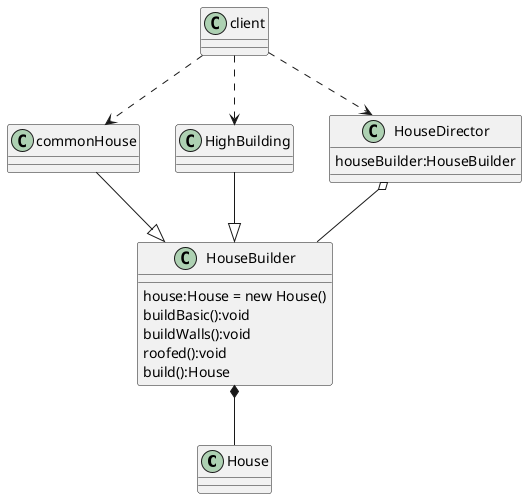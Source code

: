 @startuml
'https://plantuml.com/class-diagram

class House{}

class HouseBuilder{
    house:House = new House()
    buildBasic():void
    buildWalls():void
    roofed():void
    build():House
}

class commonHouse{}
class HighBuilding{}

commonHouse --|> HouseBuilder
HighBuilding --|> HouseBuilder


HouseBuilder *-- House


class HouseDirector{
    houseBuilder:HouseBuilder
}

class client {}

client ..> HouseDirector
client ..> commonHouse
client ..> HighBuilding

HouseDirector o-- HouseBuilder



@enduml